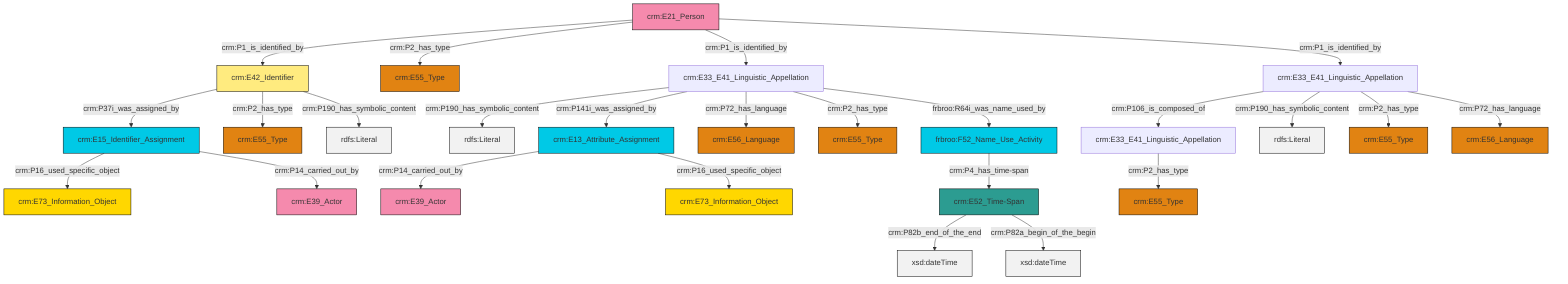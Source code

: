 graph TD
classDef Literal fill:#f2f2f2,stroke:#000000;
classDef CRM_Entity fill:#FFFFFF,stroke:#000000;
classDef Temporal_Entity fill:#00C9E6, stroke:#000000;
classDef Type fill:#E18312, stroke:#000000;
classDef Time-Span fill:#2C9C91, stroke:#000000;
classDef Appellation fill:#FFEB7F, stroke:#000000;
classDef Place fill:#008836, stroke:#000000;
classDef Persistent_Item fill:#B266B2, stroke:#000000;
classDef Conceptual_Object fill:#FFD700, stroke:#000000;
classDef Physical_Thing fill:#D2B48C, stroke:#000000;
classDef Actor fill:#f58aad, stroke:#000000;
classDef PC_Classes fill:#4ce600, stroke:#000000;
classDef Multi fill:#cccccc,stroke:#000000;

0["crm:E33_E41_Linguistic_Appellation"]:::Default -->|crm:P106_is_composed_of| 1["crm:E33_E41_Linguistic_Appellation"]:::Default
5["crm:E52_Time-Span"]:::Time-Span -->|crm:P82b_end_of_the_end| 13[xsd:dateTime]:::Literal
9["crm:E33_E41_Linguistic_Appellation"]:::Default -->|crm:P190_has_symbolic_content| 14[rdfs:Literal]:::Literal
15["crm:E15_Identifier_Assignment"]:::Temporal_Entity -->|crm:P16_used_specific_object| 16["crm:E73_Information_Object"]:::Conceptual_Object
9["crm:E33_E41_Linguistic_Appellation"]:::Default -->|crm:P141i_was_assigned_by| 17["crm:E13_Attribute_Assignment"]:::Temporal_Entity
19["crm:E21_Person"]:::Actor -->|crm:P1_is_identified_by| 20["crm:E42_Identifier"]:::Appellation
15["crm:E15_Identifier_Assignment"]:::Temporal_Entity -->|crm:P14_carried_out_by| 21["crm:E39_Actor"]:::Actor
19["crm:E21_Person"]:::Actor -->|crm:P2_has_type| 22["crm:E55_Type"]:::Type
9["crm:E33_E41_Linguistic_Appellation"]:::Default -->|crm:P72_has_language| 23["crm:E56_Language"]:::Type
20["crm:E42_Identifier"]:::Appellation -->|crm:P37i_was_assigned_by| 15["crm:E15_Identifier_Assignment"]:::Temporal_Entity
17["crm:E13_Attribute_Assignment"]:::Temporal_Entity -->|crm:P14_carried_out_by| 24["crm:E39_Actor"]:::Actor
19["crm:E21_Person"]:::Actor -->|crm:P1_is_identified_by| 9["crm:E33_E41_Linguistic_Appellation"]:::Default
5["crm:E52_Time-Span"]:::Time-Span -->|crm:P82a_begin_of_the_begin| 25[xsd:dateTime]:::Literal
17["crm:E13_Attribute_Assignment"]:::Temporal_Entity -->|crm:P16_used_specific_object| 27["crm:E73_Information_Object"]:::Conceptual_Object
20["crm:E42_Identifier"]:::Appellation -->|crm:P2_has_type| 28["crm:E55_Type"]:::Type
9["crm:E33_E41_Linguistic_Appellation"]:::Default -->|crm:P2_has_type| 31["crm:E55_Type"]:::Type
19["crm:E21_Person"]:::Actor -->|crm:P1_is_identified_by| 0["crm:E33_E41_Linguistic_Appellation"]:::Default
20["crm:E42_Identifier"]:::Appellation -->|crm:P190_has_symbolic_content| 34[rdfs:Literal]:::Literal
0["crm:E33_E41_Linguistic_Appellation"]:::Default -->|crm:P190_has_symbolic_content| 36[rdfs:Literal]:::Literal
0["crm:E33_E41_Linguistic_Appellation"]:::Default -->|crm:P2_has_type| 2["crm:E55_Type"]:::Type
39["frbroo:F52_Name_Use_Activity"]:::Temporal_Entity -->|crm:P4_has_time-span| 5["crm:E52_Time-Span"]:::Time-Span
9["crm:E33_E41_Linguistic_Appellation"]:::Default -->|frbroo:R64i_was_name_used_by| 39["frbroo:F52_Name_Use_Activity"]:::Temporal_Entity
0["crm:E33_E41_Linguistic_Appellation"]:::Default -->|crm:P72_has_language| 7["crm:E56_Language"]:::Type
1["crm:E33_E41_Linguistic_Appellation"]:::Default -->|crm:P2_has_type| 11["crm:E55_Type"]:::Type
